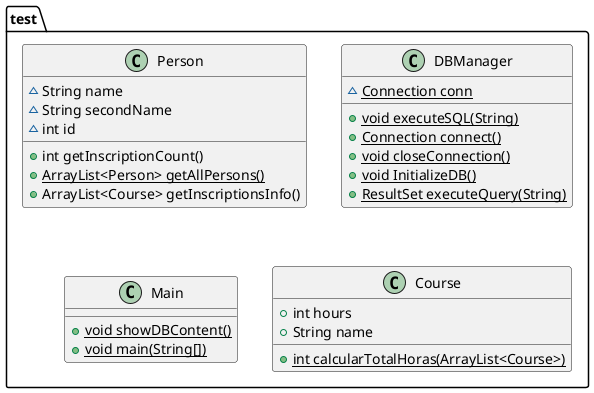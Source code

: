 @startuml
class test.Person {
~ String name
~ String secondName
~ int id
+ int getInscriptionCount()
+ {static} ArrayList<Person> getAllPersons()
+ ArrayList<Course> getInscriptionsInfo()
}
class test.DBManager {
~ {static} Connection conn
+ {static} void executeSQL(String)
+ {static} Connection connect()
+ {static} void closeConnection()
+ {static} void InitializeDB()
+ {static} ResultSet executeQuery(String)
}
class test.Main {
+ {static} void showDBContent()
+ {static} void main(String[])
}
class test.Course {
+ int hours
+ String name
+ {static} int calcularTotalHoras(ArrayList<Course>)
}
@enduml